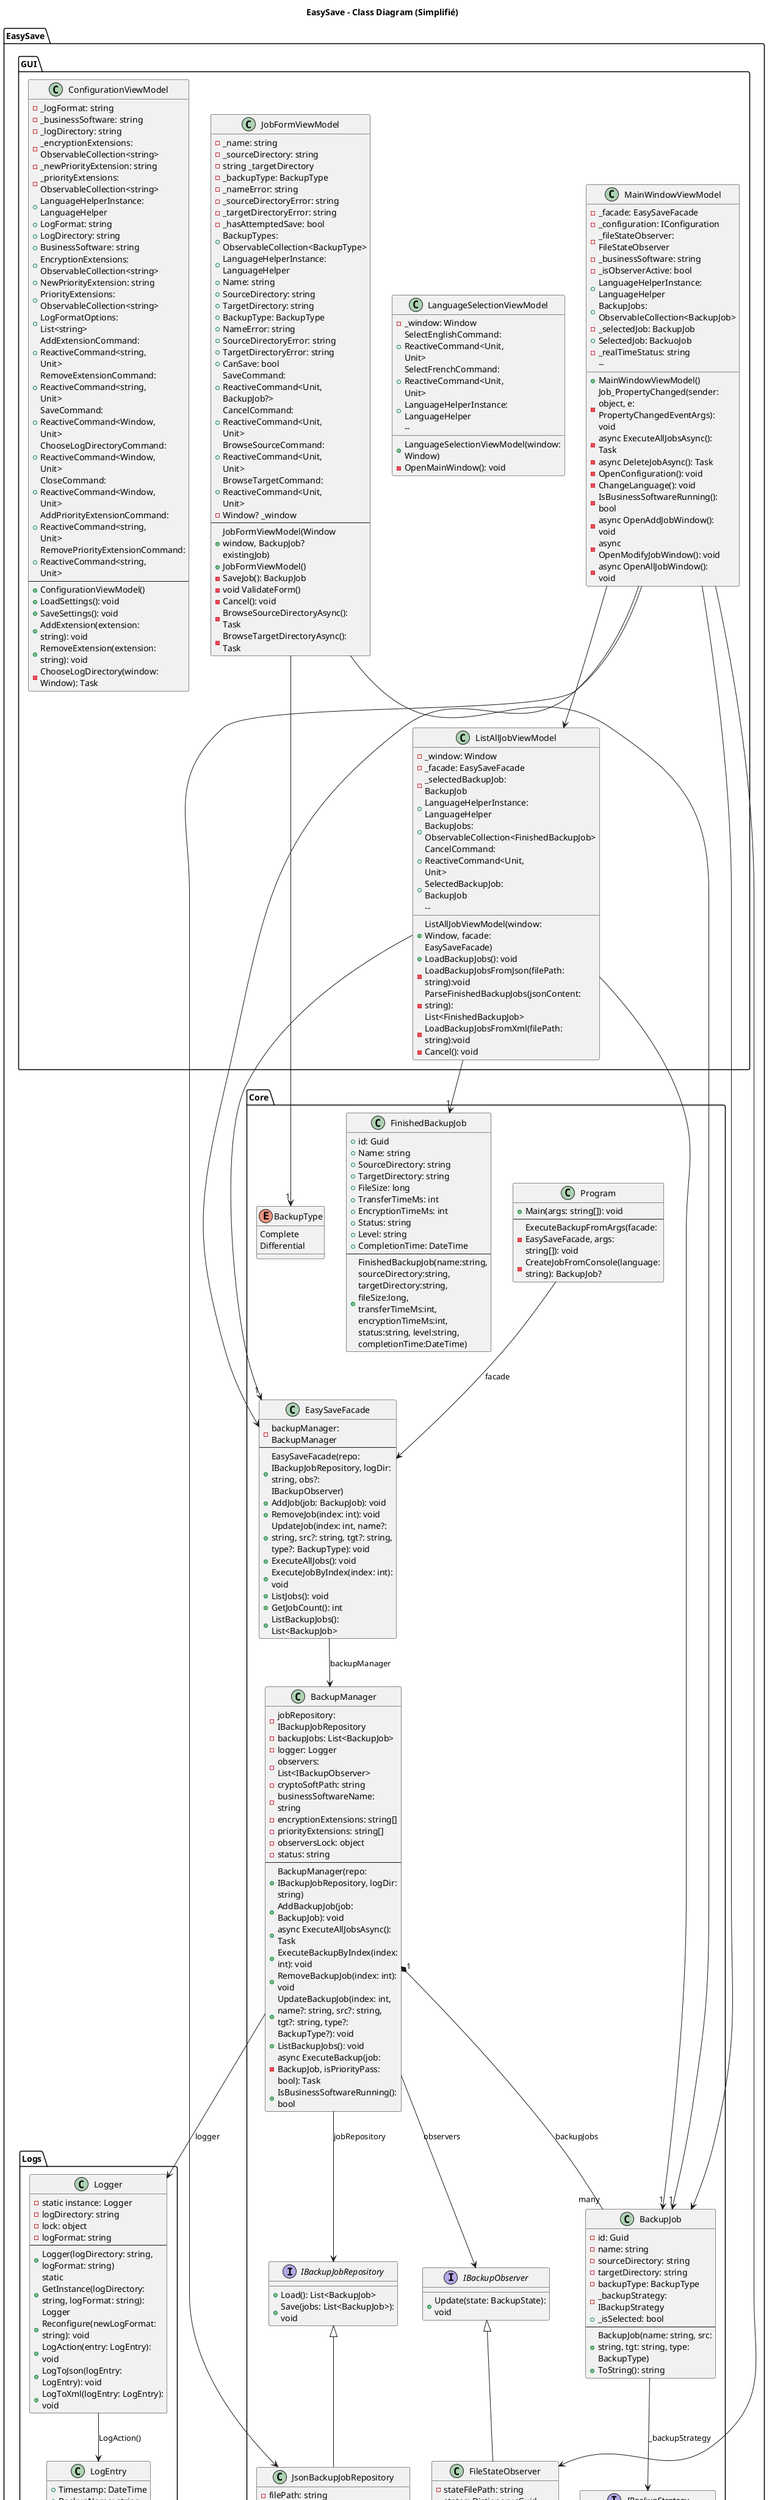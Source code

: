 @startuml
skinparam classAttributeIcon hide
skinparam classMethodIcon hide
skinparam wrapWidth 200
title EasySave - Class Diagram (Simplifié)


package EasySave.Logs {
class Logger {
    - static instance: Logger
    - logDirectory: string
    - lock: object
    - logFormat: string
    --
    + Logger(logDirectory: string, logFormat: string)
    + static GetInstance(logDirectory: string, logFormat: string): Logger
    + Reconfigure(newLogFormat: string): void
    + LogAction(entry: LogEntry): void
    + LogToJson(logEntry: LogEntry): void
    + LogToXml(logEntry: LogEntry): void
  }

  class LogEntry {
    + Timestamp: DateTime
    + BackupName: string
    + SourceFilePath: string
    + TargetFilePath: string
    + FileSize: long
    + TransferTimeMs: long
    + Status: string
  }
}

package EasySave.Core {

  '-----------------------
  ' Les Classes Principales
  '-----------------------

  class Program {
    + Main(args: string[]): void
    --
    - ExecuteBackupFromArgs(facade: EasySaveFacade, args: string[]): void
    - CreateJobFromConsole(language: string): BackupJob?
  }

  class EasySaveFacade {
    - backupManager: BackupManager
    --
    + EasySaveFacade(repo: IBackupJobRepository, logDir: string, obs?: IBackupObserver)
    + AddJob(job: BackupJob): void
    + RemoveJob(index: int): void
    + UpdateJob(index: int, name?: string, src?: string, tgt?: string, type?: BackupType): void
    + ExecuteAllJobs(): void
    + ExecuteJobByIndex(index: int): void
    + ListJobs(): void
    + GetJobCount(): int
    + ListBackupJobs(): List<BackupJob>
  }

  class BackupManager {
    - jobRepository: IBackupJobRepository
    - backupJobs: List<BackupJob>
    - logger: Logger
    - observers: List<IBackupObserver>
    - cryptoSoftPath: string
    - businessSoftwareName: string
    - encryptionExtensions: string[]
    - priorityExtensions: string[]
    - observersLock: object
    - status: string
    --
    + BackupManager(repo: IBackupJobRepository, logDir: string)
    + AddBackupJob(job: BackupJob): void
    + async ExecuteAllJobsAsync(): Task
    + ExecuteBackupByIndex(index: int): void
    + RemoveBackupJob(index: int): void
    + UpdateBackupJob(index: int, name?: string, src?: string, tgt?: string, type?: BackupType?): void
    + ListBackupJobs(): void
    - async ExecuteBackup(job: BackupJob, isPriorityPass: bool): Task
    + IsBusinessSoftwareRunning(): bool
  }

  class BackupJob {
    - id: Guid
    - name: string
    - sourceDirectory: string
    - targetDirectory: string
    - backupType: BackupType
    - _backupStrategy: IBackupStrategy
    + _isSelected: bool
    --
    + BackupJob(name: string, src: string, tgt: string, type: BackupType)
    + ToString(): string
  }

  enum BackupType {
    Complete
    Differential
  }

  interface IBackupStrategy {
    + ShouldCopyFile(srcFile: string, tgtFile: string): bool
  }

  class FullBackupStrategy {
    + ShouldCopyFile(...): bool
  }

  class DifferentialBackupStrategy {
    + ShouldCopyFile(...): bool
  }

  interface IBackupObserver {
    + Update(state: BackupState): void
  }

  class FileStateObserver {
    - stateFilePath: string
    - states: Dictionary<Guid, BackupState>
    --
    + FileStateObserver(path: string)
    + Update(state: BackupState): void
  }

  class BackupState {
    + BackupName: string
    + LastActionTime: DateTime
    + Status: string
    + TotalFiles: int
    + TotalSize: long
    + RemainingFiles: int
    + RemainingSize: long
    + CurrentSourceFile: string
    + CurrentTargetFile: string
    + JobId: Guid
    + Progress: int
    --
    + SaveState(states: List<BackupState>, filePath: string): void
  }
  
  class FinishedBackupJob {
    + id: Guid
    + Name: string
    + SourceDirectory: string
    + TargetDirectory: string
    + FileSize: long
    + TransferTimeMs: int
    + EncryptionTimeMs: int
    + Status: string
    + Level: string
    + CompletionTime: DateTime
    --
    + FinishedBackupJob(name:string, sourceDirectory:string, targetDirectory:string, fileSize:long, transferTimeMs:int, encryptionTimeMs:int, status:string, level:string, completionTime:DateTime)
  }

  interface IBackupJobRepository {
    + Load(): List<BackupJob>
    + Save(jobs: List<BackupJob>): void
  }

  class JsonBackupJobRepository {
    - filePath: string
    --
    + JsonBackupJobRepository(filePath: string)
    + Load(): List<BackupJob>
    + Save(jobs: List<BackupJob>): void
  }

  

  '-----------------------
  ' Relations
  '-----------------------

  Program --> EasySaveFacade : "facade"

  EasySaveFacade --> BackupManager : "backupManager"

  BackupManager --> IBackupJobRepository : "jobRepository"
  BackupManager --> Logger : "logger"
  BackupManager "1" *-- "many" BackupJob : "backupJobs"
  BackupManager --> IBackupObserver : "observers"

  BackupJob --> IBackupStrategy : "_backupStrategy"

  IBackupStrategy <|-- FullBackupStrategy
  IBackupStrategy <|-- DifferentialBackupStrategy

  IBackupObserver <|-- FileStateObserver

  IBackupJobRepository <|-- JsonBackupJobRepository

  Logger --> LogEntry : "LogAction()"
  FileStateObserver --> BackupState : "Update()"

}

package EasySave.GUI {
  class MainWindowViewModel {
    - _facade: EasySaveFacade
    - _configuration: IConfiguration
    - _fileStateObserver: FileStateObserver
    - _businessSoftware: string
    - _isObserverActive: bool
    + LanguageHelperInstance: LanguageHelper
    + BackupJobs: ObservableCollection<BackupJob>
    - _selectedJob: BackupJob
    + SelectedJob: BackuoJob
    - _realTimeStatus: string
    -- 
    + MainWindowViewModel()
    - Job_PropertyChanged(sender: object, e: PropertyChangedEventArgs): void
    - async ExecuteAllJobsAsync(): Task
    - async DeleteJobAsync(): Task
    - OpenConfiguration(): void
    - ChangeLanguage(): void
    - IsBusinessSoftwareRunning(): bool
    - async OpenAddJobWindow(): void
    - async OpenModifyJobWindow(): void
    - async OpenAllJobWindow(): void
  }

  class ListAllJobViewModel {
    - _window: Window
    - _facade: EasySaveFacade
    - _selectedBackupJob: BackupJob
    + LanguageHelperInstance: LanguageHelper
    + BackupJobs: ObservableCollection<FinishedBackupJob>
    + CancelCommand: ReactiveCommand<Unit, Unit>
    + SelectedBackupJob: BackupJob
    -- 
    + ListAllJobViewModel(window: Window, facade: EasySaveFacade)
    + LoadBackupJobs(): void
    - LoadBackupJobsFromJson(filePath: string):void
    - ParseFinishedBackupJobs(jsonContent: string): List<FinishedBackupJob>
    - LoadBackupJobsFromXml(filePath: string):void
    - Cancel(): void
  }

  class LanguageSelectionViewModel {
    - _window: Window
    + SelectEnglishCommand: ReactiveCommand<Unit, Unit>
    + SelectFrenchCommand: ReactiveCommand<Unit, Unit>
    + LanguageHelperInstance: LanguageHelper
    -- 
    + LanguageSelectionViewModel(window: Window)
    - OpenMainWindow(): void
  }

  class JobFormViewModel {
    - _name: string
    - _sourceDirectory: string
    - string _targetDirectory
    - _backupType: BackupType
    - _nameError: string
    - _sourceDirectoryError: string
    - _targetDirectoryError: string
    - _hasAttemptedSave: bool
    + BackupTypes: ObservableCollection<BackupType> 
    + LanguageHelperInstance: LanguageHelper
    + Name: string
    + SourceDirectory: string
    + TargetDirectory: string
    + BackupType: BackupType
    + NameError: string
    + SourceDirectoryError: string
    + TargetDirectoryError: string
    + CanSave: bool
    + SaveCommand: ReactiveCommand<Unit, BackupJob?>
    + CancelCommand: ReactiveCommand<Unit, Unit>
    + BrowseSourceCommand: ReactiveCommand<Unit, Unit>
    + BrowseTargetCommand: ReactiveCommand<Unit, Unit>
    - Window? _window
    --
    + JobFormViewModel(Window window, BackupJob? existingJob)
    + JobFormViewModel()
    - SaveJob(): BackupJob
    - void ValidateForm()
    - Cancel(): void
    - BrowseSourceDirectoryAsync(): Task
    - BrowseTargetDirectoryAsync(): Task
  }

  class ConfigurationViewModel {
      - _logFormat: string
      - _businessSoftware: string
      - _logDirectory: string
      - _encryptionExtensions: ObservableCollection<string>
      - _newPriorityExtension: string
      - _priorityExtensions: ObservableCollection<string>
      + LanguageHelperInstance: LanguageHelper
      + LogFormat: string
      + LogDirectory: string
      + BusinessSoftware: string
      + EncryptionExtensions: ObservableCollection<string>
      + NewPriorityExtension: string
      + PriorityExtensions: ObservableCollection<string>
      + LogFormatOptions: List<string>
      + AddExtensionCommand: ReactiveCommand<string, Unit>
      + RemoveExtensionCommand: ReactiveCommand<string, Unit>
      + SaveCommand: ReactiveCommand<Window, Unit>
      + ChooseLogDirectoryCommand: ReactiveCommand<Window, Unit>
      + CloseCommand: ReactiveCommand<Window, Unit>
      + AddPriorityExtensionCommand: ReactiveCommand<string, Unit>
      + RemovePriorityExtensionCommand: ReactiveCommand<string, Unit>
      --
      + ConfigurationViewModel()
      + LoadSettings(): void
      + SaveSettings(): void
      + AddExtension(extension: string): void
      + RemoveExtension(extension: string): void
      - ChooseLogDirectory(window: Window): Task
  }
  
}
JobFormViewModel --> "1" BackupType
JobFormViewModel --> "1" BackupJob

MainWindowViewModel --> EasySaveFacade
MainWindowViewModel --> FileStateObserver
MainWindowViewModel --> BackupJob
MainWindowViewModel --> JsonBackupJobRepository
MainWindowViewModel --> ListAllJobViewModel
ListAllJobViewModel --> "1" EasySaveFacade
ListAllJobViewModel --> "1" BackupJob
ListAllJobViewModel --> "1" FinishedBackupJob


@enduml
